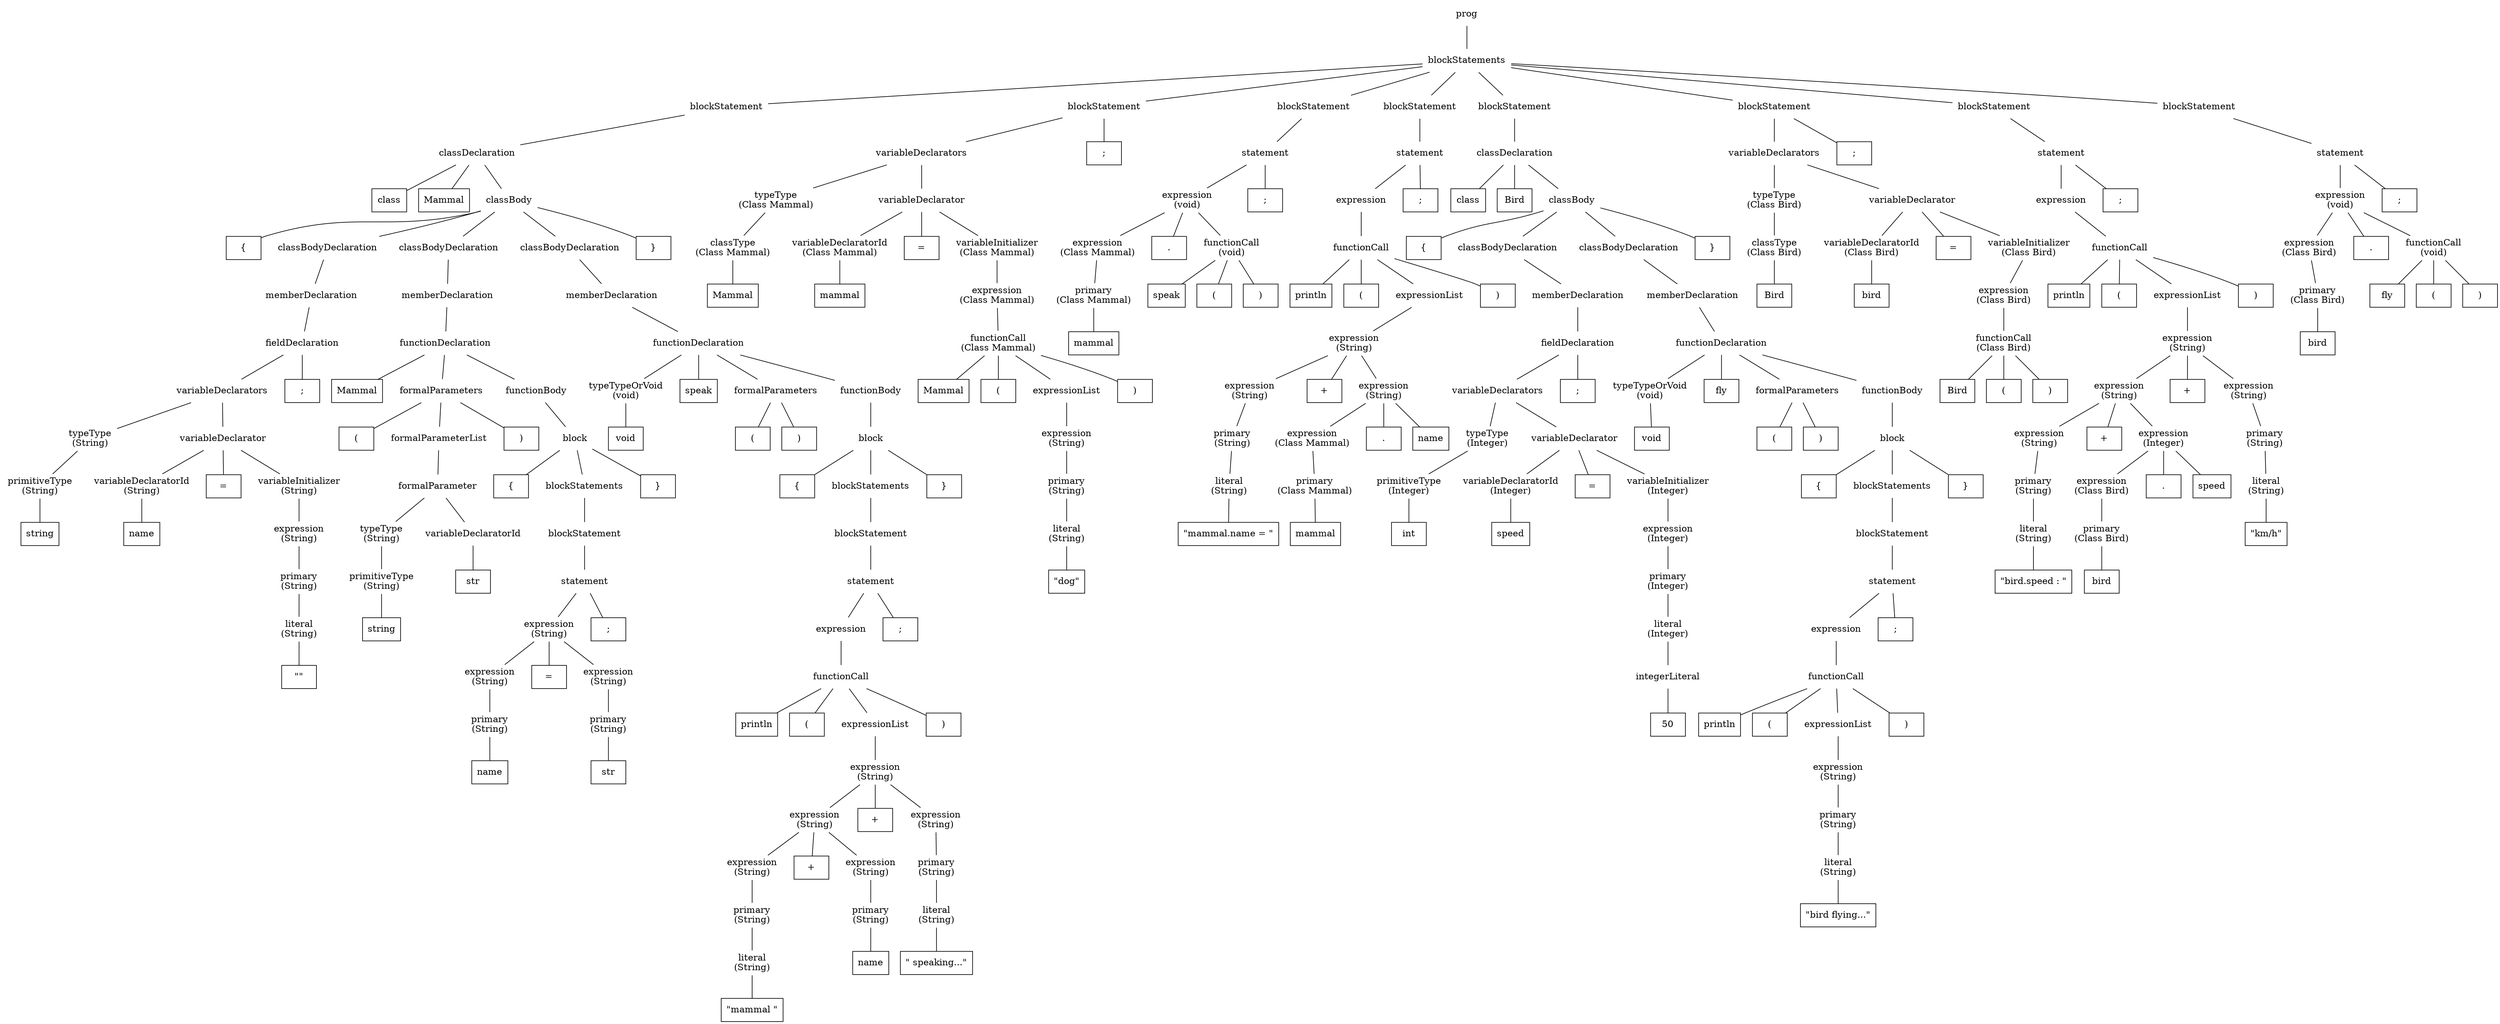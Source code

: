 graph at {
node [shape=plaintext]
0 [label="prog"]
1 [label="blockStatements"]
0 -- 1
2 [label="blockStatement"]
1 -- 2
3 [label="classDeclaration"]
2 -- 3
4 [label="class" shape=rectangle]
3 -- 4
5 [label="Mammal" shape=rectangle]
3 -- 5
6 [label="classBody"]
3 -- 6
7 [label="{" shape=rectangle]
6 -- 7
8 [label="classBodyDeclaration"]
6 -- 8
9 [label="memberDeclaration"]
8 -- 9
10 [label="fieldDeclaration"]
9 -- 10
11 [label="variableDeclarators"]
10 -- 11
12 [label="typeType"]
11 -- 12
13 [label="primitiveType"]
12 -- 13
14 [label="string" shape=rectangle]
13 -- 14
15 [label="variableDeclarator"]
11 -- 15
16 [label="variableDeclaratorId"]
15 -- 16
17 [label="name" shape=rectangle]
16 -- 17
18 [label="=" shape=rectangle]
15 -- 18
19 [label="variableInitializer"]
15 -- 19
20 [label="expression"]
19 -- 20
21 [label="primary"]
20 -- 21
22 [label="literal"]
21 -- 22
23 [label="\"\"" shape=rectangle]
22 -- 23
24 [label=";" shape=rectangle]
10 -- 24
25 [label="classBodyDeclaration"]
6 -- 25
26 [label="memberDeclaration"]
25 -- 26
27 [label="functionDeclaration"]
26 -- 27
28 [label="Mammal" shape=rectangle]
27 -- 28
29 [label="formalParameters"]
27 -- 29
30 [label="(" shape=rectangle]
29 -- 30
31 [label="formalParameterList"]
29 -- 31
32 [label="formalParameter"]
31 -- 32
33 [label="typeType"]
32 -- 33
34 [label="primitiveType"]
33 -- 34
35 [label="string" shape=rectangle]
34 -- 35
36 [label="variableDeclaratorId"]
32 -- 36
37 [label="str" shape=rectangle]
36 -- 37
38 [label=")" shape=rectangle]
29 -- 38
39 [label="functionBody"]
27 -- 39
40 [label="block"]
39 -- 40
41 [label="{" shape=rectangle]
40 -- 41
42 [label="blockStatements"]
40 -- 42
43 [label="blockStatement"]
42 -- 43
44 [label="statement"]
43 -- 44
45 [label="expression"]
44 -- 45
46 [label="expression"]
45 -- 46
47 [label="primary"]
46 -- 47
48 [label="name" shape=rectangle]
47 -- 48
49 [label="=" shape=rectangle]
45 -- 49
50 [label="expression"]
45 -- 50
51 [label="primary"]
50 -- 51
52 [label="str" shape=rectangle]
51 -- 52
53 [label=";" shape=rectangle]
44 -- 53
54 [label="}" shape=rectangle]
40 -- 54
55 [label="classBodyDeclaration"]
6 -- 55
56 [label="memberDeclaration"]
55 -- 56
57 [label="functionDeclaration"]
56 -- 57
58 [label="typeTypeOrVoid"]
57 -- 58
59 [label="void" shape=rectangle]
58 -- 59
60 [label="speak" shape=rectangle]
57 -- 60
61 [label="formalParameters"]
57 -- 61
62 [label="(" shape=rectangle]
61 -- 62
63 [label=")" shape=rectangle]
61 -- 63
64 [label="functionBody"]
57 -- 64
65 [label="block"]
64 -- 65
66 [label="{" shape=rectangle]
65 -- 66
67 [label="blockStatements"]
65 -- 67
68 [label="blockStatement"]
67 -- 68
69 [label="statement"]
68 -- 69
70 [label="expression"]
69 -- 70
71 [label="functionCall"]
70 -- 71
72 [label="println" shape=rectangle]
71 -- 72
73 [label="(" shape=rectangle]
71 -- 73
74 [label="expressionList"]
71 -- 74
75 [label="expression"]
74 -- 75
76 [label="expression"]
75 -- 76
77 [label="expression"]
76 -- 77
78 [label="primary"]
77 -- 78
79 [label="literal"]
78 -- 79
80 [label="\"mammal \"" shape=rectangle]
79 -- 80
81 [label="+" shape=rectangle]
76 -- 81
82 [label="expression"]
76 -- 82
83 [label="primary"]
82 -- 83
84 [label="name" shape=rectangle]
83 -- 84
85 [label="+" shape=rectangle]
75 -- 85
86 [label="expression"]
75 -- 86
87 [label="primary"]
86 -- 87
88 [label="literal"]
87 -- 88
89 [label="\" speaking...\"" shape=rectangle]
88 -- 89
90 [label=")" shape=rectangle]
71 -- 90
91 [label=";" shape=rectangle]
69 -- 91
92 [label="}" shape=rectangle]
65 -- 92
93 [label="}" shape=rectangle]
6 -- 93
94 [label="blockStatement"]
1 -- 94
95 [label="variableDeclarators"]
94 -- 95
96 [label="typeType"]
95 -- 96
97 [label="classType"]
96 -- 97
98 [label="Mammal" shape=rectangle]
97 -- 98
99 [label="variableDeclarator"]
95 -- 99
100 [label="variableDeclaratorId"]
99 -- 100
101 [label="mammal" shape=rectangle]
100 -- 101
102 [label="=" shape=rectangle]
99 -- 102
103 [label="variableInitializer"]
99 -- 103
104 [label="expression"]
103 -- 104
105 [label="functionCall"]
104 -- 105
106 [label="Mammal" shape=rectangle]
105 -- 106
107 [label="(" shape=rectangle]
105 -- 107
108 [label="expressionList"]
105 -- 108
109 [label="expression"]
108 -- 109
110 [label="primary"]
109 -- 110
111 [label="literal"]
110 -- 111
112 [label="\"dog\"" shape=rectangle]
111 -- 112
113 [label=")" shape=rectangle]
105 -- 113
114 [label=";" shape=rectangle]
94 -- 114
115 [label="blockStatement"]
1 -- 115
116 [label="statement"]
115 -- 116
117 [label="expression"]
116 -- 117
118 [label="expression"]
117 -- 118
119 [label="primary"]
118 -- 119
120 [label="mammal" shape=rectangle]
119 -- 120
121 [label="." shape=rectangle]
117 -- 121
122 [label="functionCall"]
117 -- 122
123 [label="speak" shape=rectangle]
122 -- 123
124 [label="(" shape=rectangle]
122 -- 124
125 [label=")" shape=rectangle]
122 -- 125
126 [label=";" shape=rectangle]
116 -- 126
127 [label="blockStatement"]
1 -- 127
128 [label="statement"]
127 -- 128
129 [label="expression"]
128 -- 129
130 [label="functionCall"]
129 -- 130
131 [label="println" shape=rectangle]
130 -- 131
132 [label="(" shape=rectangle]
130 -- 132
133 [label="expressionList"]
130 -- 133
134 [label="expression"]
133 -- 134
135 [label="expression"]
134 -- 135
136 [label="primary"]
135 -- 136
137 [label="literal"]
136 -- 137
138 [label="\"mammal.name = \"" shape=rectangle]
137 -- 138
139 [label="+" shape=rectangle]
134 -- 139
140 [label="expression"]
134 -- 140
141 [label="expression"]
140 -- 141
142 [label="primary"]
141 -- 142
143 [label="mammal" shape=rectangle]
142 -- 143
144 [label="." shape=rectangle]
140 -- 144
145 [label="name" shape=rectangle]
140 -- 145
146 [label=")" shape=rectangle]
130 -- 146
147 [label=";" shape=rectangle]
128 -- 147
148 [label="blockStatement"]
1 -- 148
149 [label="classDeclaration"]
148 -- 149
150 [label="class" shape=rectangle]
149 -- 150
151 [label="Bird" shape=rectangle]
149 -- 151
152 [label="classBody"]
149 -- 152
153 [label="{" shape=rectangle]
152 -- 153
154 [label="classBodyDeclaration"]
152 -- 154
155 [label="memberDeclaration"]
154 -- 155
156 [label="fieldDeclaration"]
155 -- 156
157 [label="variableDeclarators"]
156 -- 157
158 [label="typeType"]
157 -- 158
159 [label="primitiveType"]
158 -- 159
160 [label="int" shape=rectangle]
159 -- 160
161 [label="variableDeclarator"]
157 -- 161
162 [label="variableDeclaratorId"]
161 -- 162
163 [label="speed" shape=rectangle]
162 -- 163
164 [label="=" shape=rectangle]
161 -- 164
165 [label="variableInitializer"]
161 -- 165
166 [label="expression"]
165 -- 166
167 [label="primary"]
166 -- 167
168 [label="literal"]
167 -- 168
169 [label="integerLiteral"]
168 -- 169
170 [label="50" shape=rectangle]
169 -- 170
171 [label=";" shape=rectangle]
156 -- 171
172 [label="classBodyDeclaration"]
152 -- 172
173 [label="memberDeclaration"]
172 -- 173
174 [label="functionDeclaration"]
173 -- 174
175 [label="typeTypeOrVoid"]
174 -- 175
176 [label="void" shape=rectangle]
175 -- 176
177 [label="fly" shape=rectangle]
174 -- 177
178 [label="formalParameters"]
174 -- 178
179 [label="(" shape=rectangle]
178 -- 179
180 [label=")" shape=rectangle]
178 -- 180
181 [label="functionBody"]
174 -- 181
182 [label="block"]
181 -- 182
183 [label="{" shape=rectangle]
182 -- 183
184 [label="blockStatements"]
182 -- 184
185 [label="blockStatement"]
184 -- 185
186 [label="statement"]
185 -- 186
187 [label="expression"]
186 -- 187
188 [label="functionCall"]
187 -- 188
189 [label="println" shape=rectangle]
188 -- 189
190 [label="(" shape=rectangle]
188 -- 190
191 [label="expressionList"]
188 -- 191
192 [label="expression"]
191 -- 192
193 [label="primary"]
192 -- 193
194 [label="literal"]
193 -- 194
195 [label="\"bird flying...\"" shape=rectangle]
194 -- 195
196 [label=")" shape=rectangle]
188 -- 196
197 [label=";" shape=rectangle]
186 -- 197
198 [label="}" shape=rectangle]
182 -- 198
199 [label="}" shape=rectangle]
152 -- 199
200 [label="blockStatement"]
1 -- 200
201 [label="variableDeclarators"]
200 -- 201
202 [label="typeType"]
201 -- 202
203 [label="classType"]
202 -- 203
204 [label="Bird" shape=rectangle]
203 -- 204
205 [label="variableDeclarator"]
201 -- 205
206 [label="variableDeclaratorId"]
205 -- 206
207 [label="bird" shape=rectangle]
206 -- 207
208 [label="=" shape=rectangle]
205 -- 208
209 [label="variableInitializer"]
205 -- 209
210 [label="expression"]
209 -- 210
211 [label="functionCall"]
210 -- 211
212 [label="Bird" shape=rectangle]
211 -- 212
213 [label="(" shape=rectangle]
211 -- 213
214 [label=")" shape=rectangle]
211 -- 214
215 [label=";" shape=rectangle]
200 -- 215
216 [label="blockStatement"]
1 -- 216
217 [label="statement"]
216 -- 217
218 [label="expression"]
217 -- 218
219 [label="functionCall"]
218 -- 219
220 [label="println" shape=rectangle]
219 -- 220
221 [label="(" shape=rectangle]
219 -- 221
222 [label="expressionList"]
219 -- 222
223 [label="expression"]
222 -- 223
224 [label="expression"]
223 -- 224
225 [label="expression"]
224 -- 225
226 [label="primary"]
225 -- 226
227 [label="literal"]
226 -- 227
228 [label="\"bird.speed : \"" shape=rectangle]
227 -- 228
229 [label="+" shape=rectangle]
224 -- 229
230 [label="expression"]
224 -- 230
231 [label="expression"]
230 -- 231
232 [label="primary"]
231 -- 232
233 [label="bird" shape=rectangle]
232 -- 233
234 [label="." shape=rectangle]
230 -- 234
235 [label="speed" shape=rectangle]
230 -- 235
236 [label="+" shape=rectangle]
223 -- 236
237 [label="expression"]
223 -- 237
238 [label="primary"]
237 -- 238
239 [label="literal"]
238 -- 239
240 [label="\"km/h\"" shape=rectangle]
239 -- 240
241 [label=")" shape=rectangle]
219 -- 241
242 [label=";" shape=rectangle]
217 -- 242
243 [label="blockStatement"]
1 -- 243
244 [label="statement"]
243 -- 244
245 [label="expression"]
244 -- 245
246 [label="expression"]
245 -- 246
247 [label="primary"]
246 -- 247
248 [label="bird" shape=rectangle]
247 -- 248
249 [label="." shape=rectangle]
245 -- 249
250 [label="functionCall"]
245 -- 250
251 [label="fly" shape=rectangle]
250 -- 251
252 [label="(" shape=rectangle]
250 -- 252
253 [label=")" shape=rectangle]
250 -- 253
254 [label=";" shape=rectangle]
244 -- 254
13 [label="primitiveType\n(String)"]
12 [label="typeType\n(String)"]
16 [label="variableDeclaratorId\n(String)"]
34 [label="primitiveType\n(String)"]
33 [label="typeType\n(String)"]
58 [label="typeTypeOrVoid\n(void)"]
97 [label="classType\n(Class Mammal)"]
96 [label="typeType\n(Class Mammal)"]
159 [label="primitiveType\n(Integer)"]
158 [label="typeType\n(Integer)"]
162 [label="variableDeclaratorId\n(Integer)"]
175 [label="typeTypeOrVoid\n(void)"]
203 [label="classType\n(Class Bird)"]
202 [label="typeType\n(Class Bird)"]
22 [label="literal\n(String)"]
21 [label="primary\n(String)"]
20 [label="expression\n(String)"]
19 [label="variableInitializer\n(String)"]
47 [label="primary\n(String)"]
46 [label="expression\n(String)"]
51 [label="primary\n(String)"]
50 [label="expression\n(String)"]
45 [label="expression\n(String)"]
79 [label="literal\n(String)"]
78 [label="primary\n(String)"]
77 [label="expression\n(String)"]
83 [label="primary\n(String)"]
82 [label="expression\n(String)"]
76 [label="expression\n(String)"]
88 [label="literal\n(String)"]
87 [label="primary\n(String)"]
86 [label="expression\n(String)"]
75 [label="expression\n(String)"]
100 [label="variableDeclaratorId\n(Class Mammal)"]
111 [label="literal\n(String)"]
110 [label="primary\n(String)"]
109 [label="expression\n(String)"]
105 [label="functionCall\n(Class Mammal)"]
104 [label="expression\n(Class Mammal)"]
103 [label="variableInitializer\n(Class Mammal)"]
119 [label="primary\n(Class Mammal)"]
118 [label="expression\n(Class Mammal)"]
122 [label="functionCall\n(void)"]
117 [label="expression\n(void)"]
137 [label="literal\n(String)"]
136 [label="primary\n(String)"]
135 [label="expression\n(String)"]
142 [label="primary\n(Class Mammal)"]
141 [label="expression\n(Class Mammal)"]
140 [label="expression\n(String)"]
134 [label="expression\n(String)"]
168 [label="literal\n(Integer)"]
167 [label="primary\n(Integer)"]
166 [label="expression\n(Integer)"]
165 [label="variableInitializer\n(Integer)"]
194 [label="literal\n(String)"]
193 [label="primary\n(String)"]
192 [label="expression\n(String)"]
206 [label="variableDeclaratorId\n(Class Bird)"]
211 [label="functionCall\n(Class Bird)"]
210 [label="expression\n(Class Bird)"]
209 [label="variableInitializer\n(Class Bird)"]
227 [label="literal\n(String)"]
226 [label="primary\n(String)"]
225 [label="expression\n(String)"]
232 [label="primary\n(Class Bird)"]
231 [label="expression\n(Class Bird)"]
230 [label="expression\n(Integer)"]
224 [label="expression\n(String)"]
239 [label="literal\n(String)"]
238 [label="primary\n(String)"]
237 [label="expression\n(String)"]
223 [label="expression\n(String)"]
247 [label="primary\n(Class Bird)"]
246 [label="expression\n(Class Bird)"]
250 [label="functionCall\n(void)"]
245 [label="expression\n(void)"]
}
